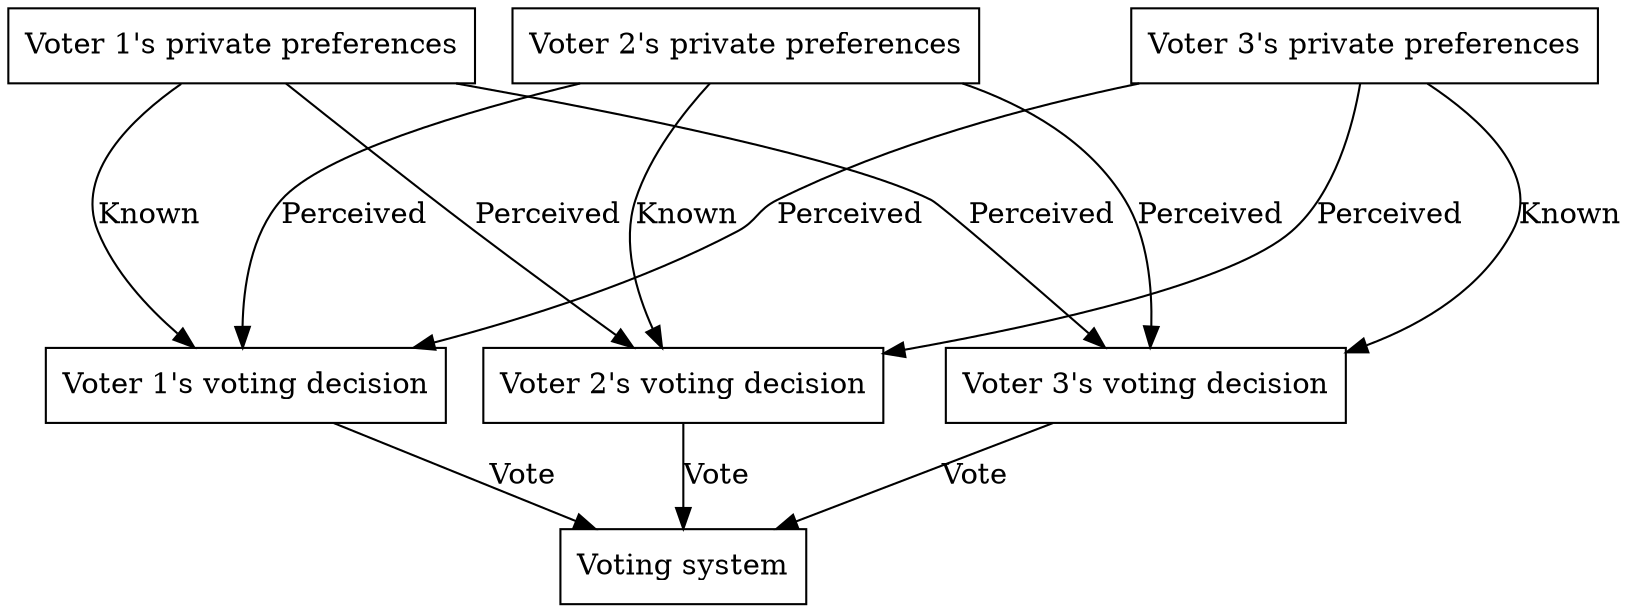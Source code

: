 digraph G {
  graph [ordering=out]
  node [shape=box]
  a [label="Voter 1's private preferences"]
  b [label="Voter 3's private preferences"]
  c [label="Voter 2's private preferences"]
  d [label="Voter 1's voting decision"]
  e [label="Voter 2's voting decision"]
  f [label="Voter 3's voting decision"]
  g [label="Voting system"]
  a -> d [label="Known" minlen=3]
  b -> d [label="Perceived" minlen=3]
  c -> d [label="Perceived" minlen=3]
  a -> e [label="Perceived" minlen=3]
  b -> e [label="Perceived" minlen=3]
  c -> e [label="Known" minlen=3]
  a -> f [label="Perceived" minlen=3]
  b -> f [label="Known" minlen=3]
  c -> f [label="Perceived" minlen=3]
  d -> g [label="Vote"]
  e -> g [label="Vote"]
  f -> g [label="Vote"]
}

